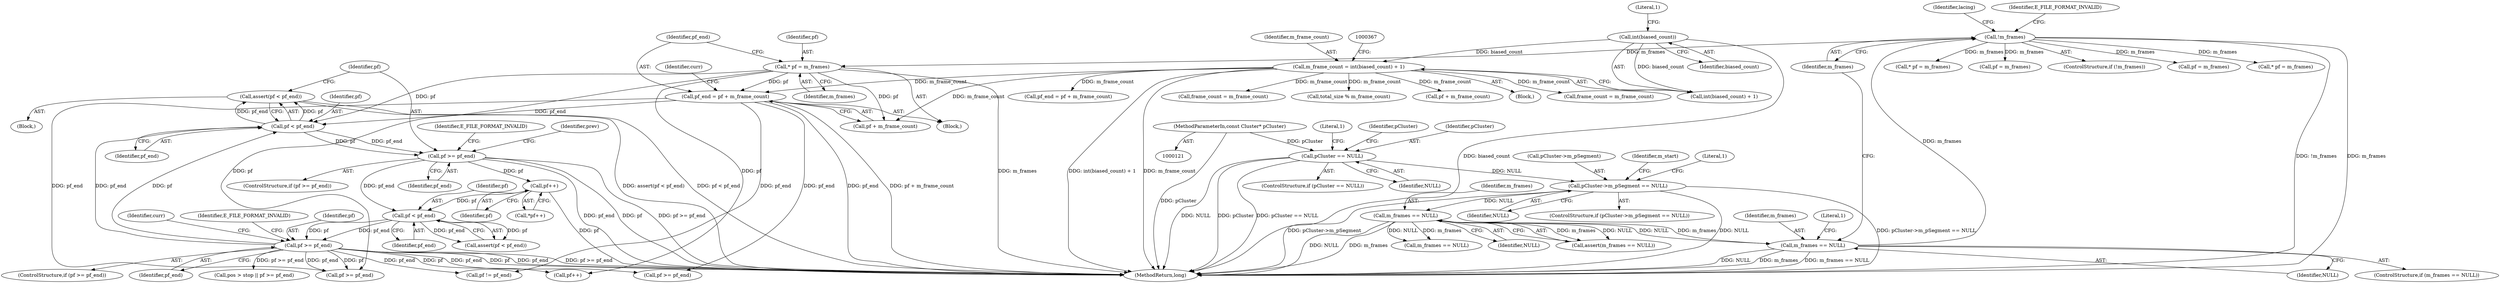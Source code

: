 digraph "0_Android_cc274e2abe8b2a6698a5c47d8aa4bb45f1f9538d_33@API" {
"1000800" [label="(Call,assert(pf < pf_end))"];
"1000801" [label="(Call,pf < pf_end)"];
"1000835" [label="(Call,pf >= pf_end)"];
"1000831" [label="(Call,pf < pf_end)"];
"1000814" [label="(Call,pf++)"];
"1000805" [label="(Call,pf >= pf_end)"];
"1000756" [label="(Call,* pf = m_frames)"];
"1000379" [label="(Call,!m_frames)"];
"1000372" [label="(Call,m_frames == NULL)"];
"1000153" [label="(Call,m_frames == NULL)"];
"1000132" [label="(Call,pCluster->m_pSegment == NULL)"];
"1000125" [label="(Call,pCluster == NULL)"];
"1000122" [label="(MethodParameterIn,const Cluster* pCluster)"];
"1000759" [label="(Call,pf_end = pf + m_frame_count)"];
"1000360" [label="(Call,m_frame_count = int(biased_count) + 1)"];
"1000363" [label="(Call,int(biased_count))"];
"1000835" [label="(Call,pf >= pf_end)"];
"1000133" [label="(Call,pCluster->m_pSegment)"];
"1000834" [label="(ControlStructure,if (pf >= pf_end))"];
"1000761" [label="(Call,pf + m_frame_count)"];
"1000124" [label="(ControlStructure,if (pCluster == NULL))"];
"1000361" [label="(Identifier,m_frame_count)"];
"1000385" [label="(Identifier,lacing)"];
"1000803" [label="(Identifier,pf_end)"];
"1000378" [label="(ControlStructure,if (!m_frames))"];
"1000758" [label="(Identifier,m_frames)"];
"1000756" [label="(Call,* pf = m_frames)"];
"1000801" [label="(Call,pf < pf_end)"];
"1000800" [label="(Call,assert(pf < pf_end))"];
"1000372" [label="(Call,m_frames == NULL)"];
"1000544" [label="(Call,pf = m_frames)"];
"1000389" [label="(Call,* pf = m_frames)"];
"1000134" [label="(Identifier,pCluster)"];
"1000123" [label="(Block,)"];
"1000934" [label="(Call,pf >= pf_end)"];
"1001066" [label="(MethodReturn,long)"];
"1000832" [label="(Identifier,pf)"];
"1000714" [label="(Call,frame_count = m_frame_count)"];
"1000760" [label="(Identifier,pf_end)"];
"1000807" [label="(Identifier,pf_end)"];
"1000806" [label="(Identifier,pf)"];
"1000809" [label="(Identifier,E_FILE_FORMAT_INVALID)"];
"1000757" [label="(Identifier,pf)"];
"1000380" [label="(Identifier,m_frames)"];
"1000152" [label="(Call,assert(m_frames == NULL))"];
"1000155" [label="(Identifier,NULL)"];
"1000125" [label="(Call,pCluster == NULL)"];
"1000292" [label="(Call,m_frames == NULL)"];
"1000377" [label="(Literal,1)"];
"1000943" [label="(Call,pf++)"];
"1000142" [label="(Identifier,m_start)"];
"1000839" [label="(Identifier,E_FILE_FORMAT_INVALID)"];
"1000930" [label="(Call,pos > stop || pf >= pf_end)"];
"1000814" [label="(Call,pf++)"];
"1000815" [label="(Identifier,pf)"];
"1000804" [label="(ControlStructure,if (pf >= pf_end))"];
"1000127" [label="(Identifier,NULL)"];
"1000392" [label="(Call,pf_end = pf + m_frame_count)"];
"1000126" [label="(Identifier,pCluster)"];
"1000960" [label="(Call,pf >= pf_end)"];
"1000813" [label="(Call,*pf++)"];
"1000805" [label="(Call,pf >= pf_end)"];
"1000130" [label="(Literal,1)"];
"1000402" [label="(Call,frame_count = m_frame_count)"];
"1000374" [label="(Identifier,NULL)"];
"1000830" [label="(Call,assert(pf < pf_end))"];
"1000364" [label="(Identifier,biased_count)"];
"1000837" [label="(Identifier,pf_end)"];
"1000363" [label="(Call,int(biased_count))"];
"1000382" [label="(Identifier,E_FILE_FORMAT_INVALID)"];
"1000812" [label="(Identifier,prev)"];
"1000616" [label="(Call,total_size % m_frame_count)"];
"1000831" [label="(Call,pf < pf_end)"];
"1000639" [label="(Call,* pf = m_frames)"];
"1000139" [label="(Literal,1)"];
"1000373" [label="(Identifier,m_frames)"];
"1000371" [label="(ControlStructure,if (m_frames == NULL))"];
"1000802" [label="(Identifier,pf)"];
"1000793" [label="(Block,)"];
"1000698" [label="(Block,)"];
"1000153" [label="(Call,m_frames == NULL)"];
"1000362" [label="(Call,int(biased_count) + 1)"];
"1000132" [label="(Call,pCluster->m_pSegment == NULL)"];
"1001020" [label="(Call,pf != pf_end)"];
"1000154" [label="(Identifier,m_frames)"];
"1000365" [label="(Literal,1)"];
"1000122" [label="(MethodParameterIn,const Cluster* pCluster)"];
"1000836" [label="(Identifier,pf)"];
"1001016" [label="(Call,pf = m_frames)"];
"1000767" [label="(Identifier,curr)"];
"1000360" [label="(Call,m_frame_count = int(biased_count) + 1)"];
"1000833" [label="(Identifier,pf_end)"];
"1000394" [label="(Call,pf + m_frame_count)"];
"1000842" [label="(Identifier,curr)"];
"1000131" [label="(ControlStructure,if (pCluster->m_pSegment == NULL))"];
"1000379" [label="(Call,!m_frames)"];
"1000759" [label="(Call,pf_end = pf + m_frame_count)"];
"1000136" [label="(Identifier,NULL)"];
"1000800" -> "1000793"  [label="AST: "];
"1000800" -> "1000801"  [label="CFG: "];
"1000801" -> "1000800"  [label="AST: "];
"1000806" -> "1000800"  [label="CFG: "];
"1000800" -> "1001066"  [label="DDG: assert(pf < pf_end)"];
"1000800" -> "1001066"  [label="DDG: pf < pf_end"];
"1000801" -> "1000800"  [label="DDG: pf"];
"1000801" -> "1000800"  [label="DDG: pf_end"];
"1000801" -> "1000803"  [label="CFG: "];
"1000802" -> "1000801"  [label="AST: "];
"1000803" -> "1000801"  [label="AST: "];
"1000835" -> "1000801"  [label="DDG: pf"];
"1000835" -> "1000801"  [label="DDG: pf_end"];
"1000756" -> "1000801"  [label="DDG: pf"];
"1000759" -> "1000801"  [label="DDG: pf_end"];
"1000801" -> "1000805"  [label="DDG: pf"];
"1000801" -> "1000805"  [label="DDG: pf_end"];
"1000835" -> "1000834"  [label="AST: "];
"1000835" -> "1000837"  [label="CFG: "];
"1000836" -> "1000835"  [label="AST: "];
"1000837" -> "1000835"  [label="AST: "];
"1000839" -> "1000835"  [label="CFG: "];
"1000842" -> "1000835"  [label="CFG: "];
"1000835" -> "1001066"  [label="DDG: pf >= pf_end"];
"1000835" -> "1001066"  [label="DDG: pf"];
"1000835" -> "1001066"  [label="DDG: pf_end"];
"1000831" -> "1000835"  [label="DDG: pf"];
"1000831" -> "1000835"  [label="DDG: pf_end"];
"1000835" -> "1000930"  [label="DDG: pf >= pf_end"];
"1000835" -> "1000934"  [label="DDG: pf"];
"1000835" -> "1000934"  [label="DDG: pf_end"];
"1000835" -> "1000943"  [label="DDG: pf"];
"1000835" -> "1000960"  [label="DDG: pf_end"];
"1000835" -> "1001020"  [label="DDG: pf_end"];
"1000831" -> "1000830"  [label="AST: "];
"1000831" -> "1000833"  [label="CFG: "];
"1000832" -> "1000831"  [label="AST: "];
"1000833" -> "1000831"  [label="AST: "];
"1000830" -> "1000831"  [label="CFG: "];
"1000831" -> "1000830"  [label="DDG: pf"];
"1000831" -> "1000830"  [label="DDG: pf_end"];
"1000814" -> "1000831"  [label="DDG: pf"];
"1000805" -> "1000831"  [label="DDG: pf_end"];
"1000814" -> "1000813"  [label="AST: "];
"1000814" -> "1000815"  [label="CFG: "];
"1000815" -> "1000814"  [label="AST: "];
"1000813" -> "1000814"  [label="CFG: "];
"1000814" -> "1001066"  [label="DDG: pf"];
"1000805" -> "1000814"  [label="DDG: pf"];
"1000805" -> "1000804"  [label="AST: "];
"1000805" -> "1000807"  [label="CFG: "];
"1000806" -> "1000805"  [label="AST: "];
"1000807" -> "1000805"  [label="AST: "];
"1000809" -> "1000805"  [label="CFG: "];
"1000812" -> "1000805"  [label="CFG: "];
"1000805" -> "1001066"  [label="DDG: pf >= pf_end"];
"1000805" -> "1001066"  [label="DDG: pf_end"];
"1000805" -> "1001066"  [label="DDG: pf"];
"1000756" -> "1000698"  [label="AST: "];
"1000756" -> "1000758"  [label="CFG: "];
"1000757" -> "1000756"  [label="AST: "];
"1000758" -> "1000756"  [label="AST: "];
"1000760" -> "1000756"  [label="CFG: "];
"1000756" -> "1001066"  [label="DDG: m_frames"];
"1000379" -> "1000756"  [label="DDG: m_frames"];
"1000756" -> "1000759"  [label="DDG: pf"];
"1000756" -> "1000761"  [label="DDG: pf"];
"1000756" -> "1000934"  [label="DDG: pf"];
"1000756" -> "1000943"  [label="DDG: pf"];
"1000379" -> "1000378"  [label="AST: "];
"1000379" -> "1000380"  [label="CFG: "];
"1000380" -> "1000379"  [label="AST: "];
"1000382" -> "1000379"  [label="CFG: "];
"1000385" -> "1000379"  [label="CFG: "];
"1000379" -> "1001066"  [label="DDG: m_frames"];
"1000379" -> "1001066"  [label="DDG: !m_frames"];
"1000372" -> "1000379"  [label="DDG: m_frames"];
"1000379" -> "1000389"  [label="DDG: m_frames"];
"1000379" -> "1000544"  [label="DDG: m_frames"];
"1000379" -> "1000639"  [label="DDG: m_frames"];
"1000379" -> "1001016"  [label="DDG: m_frames"];
"1000372" -> "1000371"  [label="AST: "];
"1000372" -> "1000374"  [label="CFG: "];
"1000373" -> "1000372"  [label="AST: "];
"1000374" -> "1000372"  [label="AST: "];
"1000377" -> "1000372"  [label="CFG: "];
"1000380" -> "1000372"  [label="CFG: "];
"1000372" -> "1001066"  [label="DDG: m_frames"];
"1000372" -> "1001066"  [label="DDG: m_frames == NULL"];
"1000372" -> "1001066"  [label="DDG: NULL"];
"1000153" -> "1000372"  [label="DDG: m_frames"];
"1000153" -> "1000372"  [label="DDG: NULL"];
"1000153" -> "1000152"  [label="AST: "];
"1000153" -> "1000155"  [label="CFG: "];
"1000154" -> "1000153"  [label="AST: "];
"1000155" -> "1000153"  [label="AST: "];
"1000152" -> "1000153"  [label="CFG: "];
"1000153" -> "1001066"  [label="DDG: NULL"];
"1000153" -> "1001066"  [label="DDG: m_frames"];
"1000153" -> "1000152"  [label="DDG: m_frames"];
"1000153" -> "1000152"  [label="DDG: NULL"];
"1000132" -> "1000153"  [label="DDG: NULL"];
"1000153" -> "1000292"  [label="DDG: m_frames"];
"1000153" -> "1000292"  [label="DDG: NULL"];
"1000132" -> "1000131"  [label="AST: "];
"1000132" -> "1000136"  [label="CFG: "];
"1000133" -> "1000132"  [label="AST: "];
"1000136" -> "1000132"  [label="AST: "];
"1000139" -> "1000132"  [label="CFG: "];
"1000142" -> "1000132"  [label="CFG: "];
"1000132" -> "1001066"  [label="DDG: pCluster->m_pSegment == NULL"];
"1000132" -> "1001066"  [label="DDG: pCluster->m_pSegment"];
"1000132" -> "1001066"  [label="DDG: NULL"];
"1000125" -> "1000132"  [label="DDG: NULL"];
"1000125" -> "1000124"  [label="AST: "];
"1000125" -> "1000127"  [label="CFG: "];
"1000126" -> "1000125"  [label="AST: "];
"1000127" -> "1000125"  [label="AST: "];
"1000130" -> "1000125"  [label="CFG: "];
"1000134" -> "1000125"  [label="CFG: "];
"1000125" -> "1001066"  [label="DDG: pCluster"];
"1000125" -> "1001066"  [label="DDG: pCluster == NULL"];
"1000125" -> "1001066"  [label="DDG: NULL"];
"1000122" -> "1000125"  [label="DDG: pCluster"];
"1000122" -> "1000121"  [label="AST: "];
"1000122" -> "1001066"  [label="DDG: pCluster"];
"1000759" -> "1000698"  [label="AST: "];
"1000759" -> "1000761"  [label="CFG: "];
"1000760" -> "1000759"  [label="AST: "];
"1000761" -> "1000759"  [label="AST: "];
"1000767" -> "1000759"  [label="CFG: "];
"1000759" -> "1001066"  [label="DDG: pf_end"];
"1000759" -> "1001066"  [label="DDG: pf + m_frame_count"];
"1000360" -> "1000759"  [label="DDG: m_frame_count"];
"1000759" -> "1000934"  [label="DDG: pf_end"];
"1000759" -> "1000960"  [label="DDG: pf_end"];
"1000759" -> "1001020"  [label="DDG: pf_end"];
"1000360" -> "1000123"  [label="AST: "];
"1000360" -> "1000362"  [label="CFG: "];
"1000361" -> "1000360"  [label="AST: "];
"1000362" -> "1000360"  [label="AST: "];
"1000367" -> "1000360"  [label="CFG: "];
"1000360" -> "1001066"  [label="DDG: m_frame_count"];
"1000360" -> "1001066"  [label="DDG: int(biased_count) + 1"];
"1000363" -> "1000360"  [label="DDG: biased_count"];
"1000360" -> "1000392"  [label="DDG: m_frame_count"];
"1000360" -> "1000394"  [label="DDG: m_frame_count"];
"1000360" -> "1000402"  [label="DDG: m_frame_count"];
"1000360" -> "1000616"  [label="DDG: m_frame_count"];
"1000360" -> "1000714"  [label="DDG: m_frame_count"];
"1000360" -> "1000761"  [label="DDG: m_frame_count"];
"1000363" -> "1000362"  [label="AST: "];
"1000363" -> "1000364"  [label="CFG: "];
"1000364" -> "1000363"  [label="AST: "];
"1000365" -> "1000363"  [label="CFG: "];
"1000363" -> "1001066"  [label="DDG: biased_count"];
"1000363" -> "1000362"  [label="DDG: biased_count"];
}
